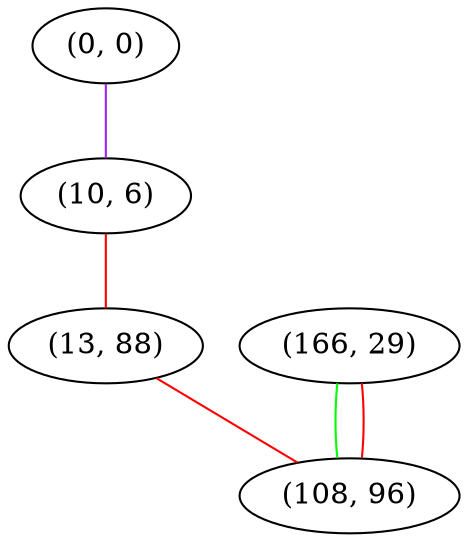 graph "" {
"(0, 0)";
"(10, 6)";
"(166, 29)";
"(13, 88)";
"(108, 96)";
"(0, 0)" -- "(10, 6)"  [color=purple, key=0, weight=4];
"(10, 6)" -- "(13, 88)"  [color=red, key=0, weight=1];
"(166, 29)" -- "(108, 96)"  [color=green, key=0, weight=2];
"(166, 29)" -- "(108, 96)"  [color=red, key=1, weight=1];
"(13, 88)" -- "(108, 96)"  [color=red, key=0, weight=1];
}
